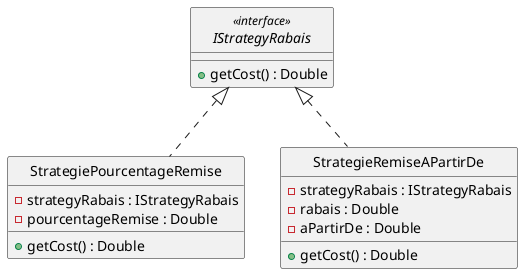 @startuml diagamme de classe
skinparam Style strictuml
interface IStrategyRabais <<interface>>{
    +getCost() : Double 
}
class StrategiePourcentageRemise{
    -strategyRabais : IStrategyRabais
    -pourcentageRemise : Double
    +getCost() : Double
}
class StrategieRemiseAPartirDe{
    -strategyRabais : IStrategyRabais
    -rabais : Double
    -aPartirDe : Double
    +getCost() : Double
}

StrategiePourcentageRemise .up-|> IStrategyRabais
StrategieRemiseAPartirDe .up-|> IStrategyRabais

@enduml


@startuml diagamme de séquence
skinparam   Style strictuml
title Diagramme de séquence PatronStrategieRabais

actor RabaisDemo
participant ": IStartegyRabais" as IStrategyRabais
participant ": StrategiePourcentageRemise" as StrategiePourcentageRemise
participant ": StrategieRemiseAPartirDe" as StrategieRemiseAPartirDe



  


@enduml